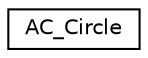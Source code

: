 digraph "Graphical Class Hierarchy"
{
 // INTERACTIVE_SVG=YES
  edge [fontname="Helvetica",fontsize="10",labelfontname="Helvetica",labelfontsize="10"];
  node [fontname="Helvetica",fontsize="10",shape=record];
  rankdir="LR";
  Node1 [label="AC_Circle",height=0.2,width=0.4,color="black", fillcolor="white", style="filled",URL="$classAC__Circle.html"];
}
